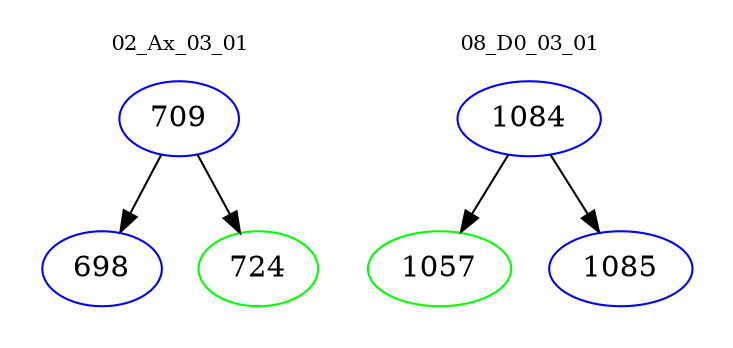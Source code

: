 digraph{
subgraph cluster_0 {
color = white
label = "02_Ax_03_01";
fontsize=10;
T0_709 [label="709", color="blue"]
T0_709 -> T0_698 [color="black"]
T0_698 [label="698", color="blue"]
T0_709 -> T0_724 [color="black"]
T0_724 [label="724", color="green"]
}
subgraph cluster_1 {
color = white
label = "08_D0_03_01";
fontsize=10;
T1_1084 [label="1084", color="blue"]
T1_1084 -> T1_1057 [color="black"]
T1_1057 [label="1057", color="green"]
T1_1084 -> T1_1085 [color="black"]
T1_1085 [label="1085", color="blue"]
}
}

